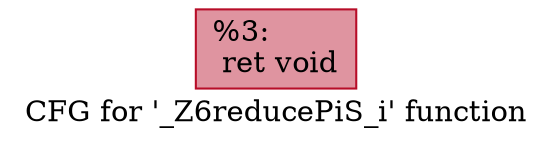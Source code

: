 digraph "CFG for '_Z6reducePiS_i' function" {
	label="CFG for '_Z6reducePiS_i' function";

	Node0x5220890 [shape=record,color="#b70d28ff", style=filled, fillcolor="#b70d2870",label="{%3:\l  ret void\l}"];
}
